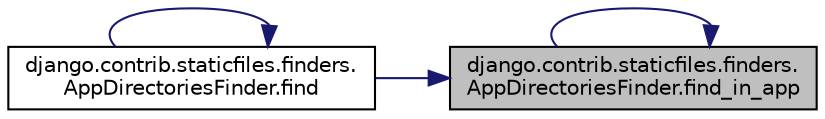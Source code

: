digraph "django.contrib.staticfiles.finders.AppDirectoriesFinder.find_in_app"
{
 // LATEX_PDF_SIZE
  edge [fontname="Helvetica",fontsize="10",labelfontname="Helvetica",labelfontsize="10"];
  node [fontname="Helvetica",fontsize="10",shape=record];
  rankdir="RL";
  Node1 [label="django.contrib.staticfiles.finders.\lAppDirectoriesFinder.find_in_app",height=0.2,width=0.4,color="black", fillcolor="grey75", style="filled", fontcolor="black",tooltip=" "];
  Node1 -> Node2 [dir="back",color="midnightblue",fontsize="10",style="solid",fontname="Helvetica"];
  Node2 [label="django.contrib.staticfiles.finders.\lAppDirectoriesFinder.find",height=0.2,width=0.4,color="black", fillcolor="white", style="filled",URL="$dc/d06/classdjango_1_1contrib_1_1staticfiles_1_1finders_1_1_app_directories_finder.html#a0415041b29ae21a4350d0cfabe24fd4f",tooltip=" "];
  Node2 -> Node2 [dir="back",color="midnightblue",fontsize="10",style="solid",fontname="Helvetica"];
  Node1 -> Node1 [dir="back",color="midnightblue",fontsize="10",style="solid",fontname="Helvetica"];
}
